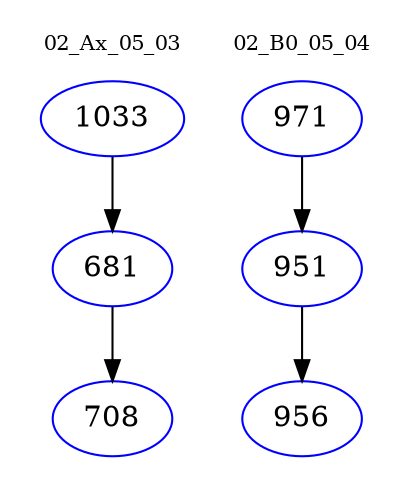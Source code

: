 digraph{
subgraph cluster_0 {
color = white
label = "02_Ax_05_03";
fontsize=10;
T0_1033 [label="1033", color="blue"]
T0_1033 -> T0_681 [color="black"]
T0_681 [label="681", color="blue"]
T0_681 -> T0_708 [color="black"]
T0_708 [label="708", color="blue"]
}
subgraph cluster_1 {
color = white
label = "02_B0_05_04";
fontsize=10;
T1_971 [label="971", color="blue"]
T1_971 -> T1_951 [color="black"]
T1_951 [label="951", color="blue"]
T1_951 -> T1_956 [color="black"]
T1_956 [label="956", color="blue"]
}
}
